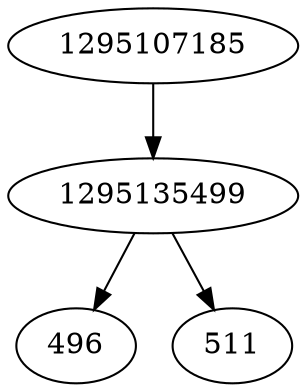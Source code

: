strict digraph  {
496;
1295107185;
1295135499;
511;
1295107185 -> 1295135499;
1295135499 -> 496;
1295135499 -> 511;
}
